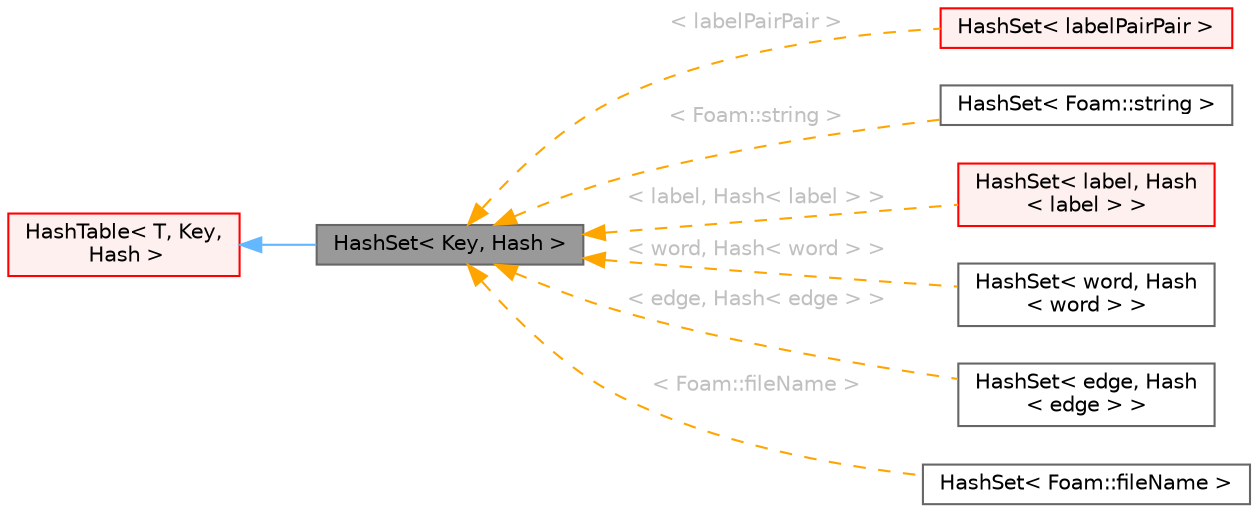 digraph "HashSet&lt; Key, Hash &gt;"
{
 // LATEX_PDF_SIZE
  bgcolor="transparent";
  edge [fontname=Helvetica,fontsize=10,labelfontname=Helvetica,labelfontsize=10];
  node [fontname=Helvetica,fontsize=10,shape=box,height=0.2,width=0.4];
  rankdir="LR";
  Node1 [id="Node000001",label="HashSet\< Key, Hash \>",height=0.2,width=0.4,color="gray40", fillcolor="grey60", style="filled", fontcolor="black",tooltip="A HashTable with keys but without contents that is similar to std::unordered_set."];
  Node2 -> Node1 [id="edge1_Node000001_Node000002",dir="back",color="steelblue1",style="solid",tooltip=" "];
  Node2 [id="Node000002",label="HashTable\< T, Key,\l Hash \>",height=0.2,width=0.4,color="red", fillcolor="#FFF0F0", style="filled",URL="$classFoam_1_1HashTable.html",tooltip="A HashTable similar to std::unordered_map."];
  Node1 -> Node4 [id="edge2_Node000001_Node000004",dir="back",color="orange",style="dashed",tooltip=" ",label=" \< labelPairPair \>",fontcolor="grey" ];
  Node4 [id="Node000004",label="HashSet\< labelPairPair \>",height=0.2,width=0.4,color="red", fillcolor="#FFF0F0", style="filled",URL="$classFoam_1_1HashSet.html",tooltip=" "];
  Node1 -> Node7 [id="edge3_Node000001_Node000007",dir="back",color="orange",style="dashed",tooltip=" ",label=" \< Foam::string \>",fontcolor="grey" ];
  Node7 [id="Node000007",label="HashSet\< Foam::string \>",height=0.2,width=0.4,color="gray40", fillcolor="white", style="filled",URL="$classFoam_1_1HashSet.html",tooltip=" "];
  Node1 -> Node8 [id="edge4_Node000001_Node000008",dir="back",color="orange",style="dashed",tooltip=" ",label=" \< label, Hash\< label \> \>",fontcolor="grey" ];
  Node8 [id="Node000008",label="HashSet\< label, Hash\l\< label \> \>",height=0.2,width=0.4,color="red", fillcolor="#FFF0F0", style="filled",URL="$classFoam_1_1HashSet.html",tooltip=" "];
  Node1 -> Node22 [id="edge5_Node000001_Node000022",dir="back",color="orange",style="dashed",tooltip=" ",label=" \< word, Hash\< word \> \>",fontcolor="grey" ];
  Node22 [id="Node000022",label="HashSet\< word, Hash\l\< word \> \>",height=0.2,width=0.4,color="gray40", fillcolor="white", style="filled",URL="$classFoam_1_1HashSet.html",tooltip=" "];
  Node1 -> Node23 [id="edge6_Node000001_Node000023",dir="back",color="orange",style="dashed",tooltip=" ",label=" \< edge, Hash\< edge \> \>",fontcolor="grey" ];
  Node23 [id="Node000023",label="HashSet\< edge, Hash\l\< edge \> \>",height=0.2,width=0.4,color="gray40", fillcolor="white", style="filled",URL="$classFoam_1_1HashSet.html",tooltip=" "];
  Node1 -> Node24 [id="edge7_Node000001_Node000024",dir="back",color="orange",style="dashed",tooltip=" ",label=" \< Foam::fileName \>",fontcolor="grey" ];
  Node24 [id="Node000024",label="HashSet\< Foam::fileName \>",height=0.2,width=0.4,color="gray40", fillcolor="white", style="filled",URL="$classFoam_1_1HashSet.html",tooltip=" "];
}
